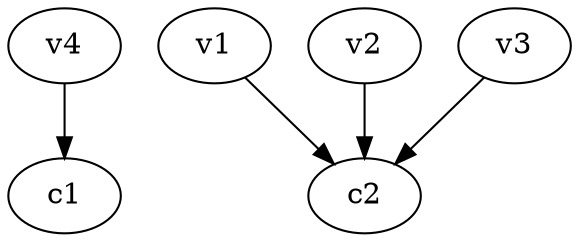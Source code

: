 strict digraph  {
c1;
c2;
v1;
v2;
v3;
v4;
v1 -> c2  [weight=1];
v2 -> c2  [weight=1];
v3 -> c2  [weight=1];
v4 -> c1  [weight=1];
}
